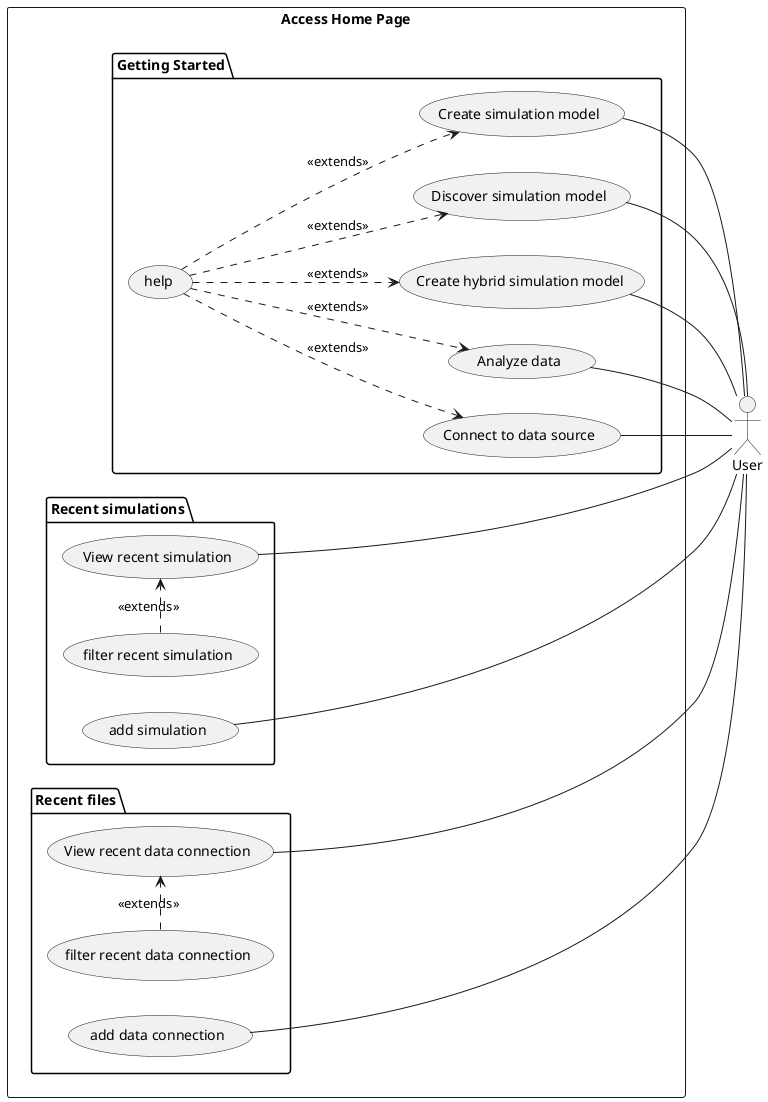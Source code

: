 @startuml "Access Home Page"
left to right direction

actor :User: as user

rectangle "Access Home Page" {
  package "Getting Started" as gs {
    usecase (Connect to data source) as uc_gs_1
    usecase (Create simulation model) as uc_gs_2
    usecase (Discover simulation model) as uc_gs_3
    usecase (Create hybrid simulation model) as uc_gs_4
    usecase (Analyze data) as uc_gs_5

    ' Help
    (help) ..> uc_gs_1 : <<extends>>
    (help) ..> uc_gs_2 : <<extends>>
    (help) ..> uc_gs_3 : <<extends>>
    (help) ..> uc_gs_4 : <<extends>>
    (help) ..> uc_gs_5 : <<extends>>

    ' Relationship
    uc_gs_1 -- user
    uc_gs_2 -- user
    uc_gs_3 -- user
    uc_gs_4 -- user
    uc_gs_5 -- user
  }

  package "Recent simulations" as rs {
    usecase (View recent simulation) as uc_rs_1
    usecase (add simulation) as uc_rs_2
    (filter recent simulation) .> uc_rs_1 : <<extends>>

    uc_rs_1 -- user
    uc_rs_2 -- user
  }

  package "Recent files" as rf {
    usecase (View recent data connection) as uc_rf_1
    usecase (add data connection) as uc_rf_2
    (filter recent data connection) .> uc_rf_1 : <<extends>>

    uc_rf_1 -- user
    uc_rf_2 -- user
  }
}

@enduml
